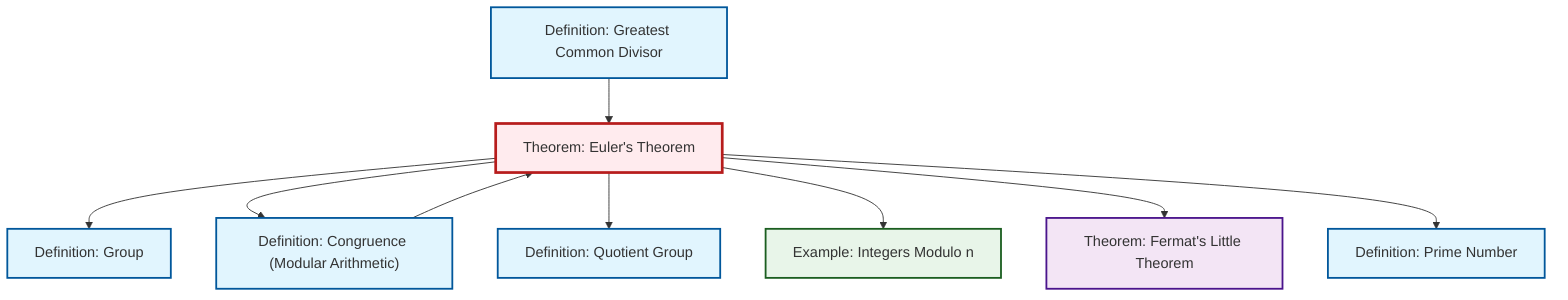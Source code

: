 graph TD
    classDef definition fill:#e1f5fe,stroke:#01579b,stroke-width:2px
    classDef theorem fill:#f3e5f5,stroke:#4a148c,stroke-width:2px
    classDef axiom fill:#fff3e0,stroke:#e65100,stroke-width:2px
    classDef example fill:#e8f5e9,stroke:#1b5e20,stroke-width:2px
    classDef current fill:#ffebee,stroke:#b71c1c,stroke-width:3px
    def-quotient-group["Definition: Quotient Group"]:::definition
    thm-fermat-little["Theorem: Fermat's Little Theorem"]:::theorem
    thm-euler["Theorem: Euler's Theorem"]:::theorem
    ex-quotient-integers-mod-n["Example: Integers Modulo n"]:::example
    def-congruence["Definition: Congruence (Modular Arithmetic)"]:::definition
    def-prime["Definition: Prime Number"]:::definition
    def-group["Definition: Group"]:::definition
    def-gcd["Definition: Greatest Common Divisor"]:::definition
    thm-euler --> def-group
    thm-euler --> def-congruence
    thm-euler --> def-quotient-group
    def-congruence --> thm-euler
    def-gcd --> thm-euler
    thm-euler --> ex-quotient-integers-mod-n
    thm-euler --> thm-fermat-little
    thm-euler --> def-prime
    class thm-euler current